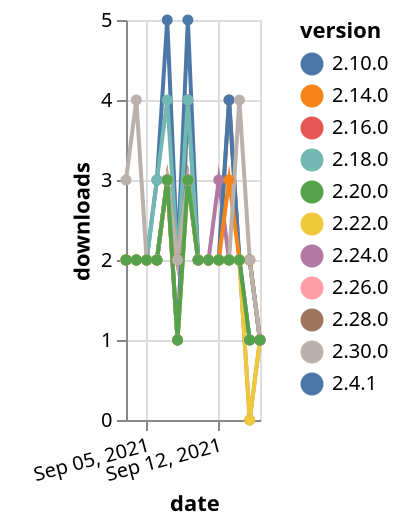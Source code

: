 {"$schema": "https://vega.github.io/schema/vega-lite/v5.json", "description": "A simple bar chart with embedded data.", "data": {"values": [{"date": "2021-09-03", "total": 673, "delta": 2, "version": "2.28.0"}, {"date": "2021-09-04", "total": 675, "delta": 2, "version": "2.28.0"}, {"date": "2021-09-05", "total": 677, "delta": 2, "version": "2.28.0"}, {"date": "2021-09-06", "total": 679, "delta": 2, "version": "2.28.0"}, {"date": "2021-09-07", "total": 682, "delta": 3, "version": "2.28.0"}, {"date": "2021-09-08", "total": 684, "delta": 2, "version": "2.28.0"}, {"date": "2021-09-09", "total": 687, "delta": 3, "version": "2.28.0"}, {"date": "2021-09-10", "total": 689, "delta": 2, "version": "2.28.0"}, {"date": "2021-09-11", "total": 691, "delta": 2, "version": "2.28.0"}, {"date": "2021-09-12", "total": 693, "delta": 2, "version": "2.28.0"}, {"date": "2021-09-13", "total": 697, "delta": 4, "version": "2.28.0"}, {"date": "2021-09-14", "total": 699, "delta": 2, "version": "2.28.0"}, {"date": "2021-09-15", "total": 701, "delta": 2, "version": "2.28.0"}, {"date": "2021-09-16", "total": 702, "delta": 1, "version": "2.28.0"}, {"date": "2021-09-03", "total": 2608, "delta": 2, "version": "2.16.0"}, {"date": "2021-09-04", "total": 2610, "delta": 2, "version": "2.16.0"}, {"date": "2021-09-05", "total": 2612, "delta": 2, "version": "2.16.0"}, {"date": "2021-09-06", "total": 2614, "delta": 2, "version": "2.16.0"}, {"date": "2021-09-07", "total": 2617, "delta": 3, "version": "2.16.0"}, {"date": "2021-09-08", "total": 2619, "delta": 2, "version": "2.16.0"}, {"date": "2021-09-09", "total": 2622, "delta": 3, "version": "2.16.0"}, {"date": "2021-09-10", "total": 2624, "delta": 2, "version": "2.16.0"}, {"date": "2021-09-11", "total": 2626, "delta": 2, "version": "2.16.0"}, {"date": "2021-09-12", "total": 2628, "delta": 2, "version": "2.16.0"}, {"date": "2021-09-13", "total": 2630, "delta": 2, "version": "2.16.0"}, {"date": "2021-09-14", "total": 2632, "delta": 2, "version": "2.16.0"}, {"date": "2021-09-15", "total": 2634, "delta": 2, "version": "2.16.0"}, {"date": "2021-09-16", "total": 2635, "delta": 1, "version": "2.16.0"}, {"date": "2021-09-03", "total": 1020, "delta": 2, "version": "2.26.0"}, {"date": "2021-09-04", "total": 1022, "delta": 2, "version": "2.26.0"}, {"date": "2021-09-05", "total": 1024, "delta": 2, "version": "2.26.0"}, {"date": "2021-09-06", "total": 1026, "delta": 2, "version": "2.26.0"}, {"date": "2021-09-07", "total": 1029, "delta": 3, "version": "2.26.0"}, {"date": "2021-09-08", "total": 1030, "delta": 1, "version": "2.26.0"}, {"date": "2021-09-09", "total": 1034, "delta": 4, "version": "2.26.0"}, {"date": "2021-09-10", "total": 1036, "delta": 2, "version": "2.26.0"}, {"date": "2021-09-11", "total": 1038, "delta": 2, "version": "2.26.0"}, {"date": "2021-09-12", "total": 1040, "delta": 2, "version": "2.26.0"}, {"date": "2021-09-13", "total": 1042, "delta": 2, "version": "2.26.0"}, {"date": "2021-09-14", "total": 1044, "delta": 2, "version": "2.26.0"}, {"date": "2021-09-15", "total": 1045, "delta": 1, "version": "2.26.0"}, {"date": "2021-09-16", "total": 1046, "delta": 1, "version": "2.26.0"}, {"date": "2021-09-03", "total": 3672, "delta": 2, "version": "2.10.0"}, {"date": "2021-09-04", "total": 3674, "delta": 2, "version": "2.10.0"}, {"date": "2021-09-05", "total": 3676, "delta": 2, "version": "2.10.0"}, {"date": "2021-09-06", "total": 3679, "delta": 3, "version": "2.10.0"}, {"date": "2021-09-07", "total": 3684, "delta": 5, "version": "2.10.0"}, {"date": "2021-09-08", "total": 3686, "delta": 2, "version": "2.10.0"}, {"date": "2021-09-09", "total": 3691, "delta": 5, "version": "2.10.0"}, {"date": "2021-09-10", "total": 3693, "delta": 2, "version": "2.10.0"}, {"date": "2021-09-11", "total": 3695, "delta": 2, "version": "2.10.0"}, {"date": "2021-09-12", "total": 3697, "delta": 2, "version": "2.10.0"}, {"date": "2021-09-13", "total": 3699, "delta": 2, "version": "2.10.0"}, {"date": "2021-09-14", "total": 3701, "delta": 2, "version": "2.10.0"}, {"date": "2021-09-15", "total": 3703, "delta": 2, "version": "2.10.0"}, {"date": "2021-09-16", "total": 3704, "delta": 1, "version": "2.10.0"}, {"date": "2021-09-03", "total": 1487, "delta": 2, "version": "2.24.0"}, {"date": "2021-09-04", "total": 1489, "delta": 2, "version": "2.24.0"}, {"date": "2021-09-05", "total": 1491, "delta": 2, "version": "2.24.0"}, {"date": "2021-09-06", "total": 1493, "delta": 2, "version": "2.24.0"}, {"date": "2021-09-07", "total": 1496, "delta": 3, "version": "2.24.0"}, {"date": "2021-09-08", "total": 1497, "delta": 1, "version": "2.24.0"}, {"date": "2021-09-09", "total": 1500, "delta": 3, "version": "2.24.0"}, {"date": "2021-09-10", "total": 1502, "delta": 2, "version": "2.24.0"}, {"date": "2021-09-11", "total": 1504, "delta": 2, "version": "2.24.0"}, {"date": "2021-09-12", "total": 1507, "delta": 3, "version": "2.24.0"}, {"date": "2021-09-13", "total": 1509, "delta": 2, "version": "2.24.0"}, {"date": "2021-09-14", "total": 1511, "delta": 2, "version": "2.24.0"}, {"date": "2021-09-15", "total": 1511, "delta": 0, "version": "2.24.0"}, {"date": "2021-09-16", "total": 1512, "delta": 1, "version": "2.24.0"}, {"date": "2021-09-03", "total": 3022, "delta": 2, "version": "2.4.1"}, {"date": "2021-09-04", "total": 3024, "delta": 2, "version": "2.4.1"}, {"date": "2021-09-05", "total": 3026, "delta": 2, "version": "2.4.1"}, {"date": "2021-09-06", "total": 3028, "delta": 2, "version": "2.4.1"}, {"date": "2021-09-07", "total": 3031, "delta": 3, "version": "2.4.1"}, {"date": "2021-09-08", "total": 3032, "delta": 1, "version": "2.4.1"}, {"date": "2021-09-09", "total": 3036, "delta": 4, "version": "2.4.1"}, {"date": "2021-09-10", "total": 3038, "delta": 2, "version": "2.4.1"}, {"date": "2021-09-11", "total": 3040, "delta": 2, "version": "2.4.1"}, {"date": "2021-09-12", "total": 3042, "delta": 2, "version": "2.4.1"}, {"date": "2021-09-13", "total": 3046, "delta": 4, "version": "2.4.1"}, {"date": "2021-09-14", "total": 3048, "delta": 2, "version": "2.4.1"}, {"date": "2021-09-15", "total": 3049, "delta": 1, "version": "2.4.1"}, {"date": "2021-09-16", "total": 3050, "delta": 1, "version": "2.4.1"}, {"date": "2021-09-03", "total": 2516, "delta": 2, "version": "2.18.0"}, {"date": "2021-09-04", "total": 2518, "delta": 2, "version": "2.18.0"}, {"date": "2021-09-05", "total": 2520, "delta": 2, "version": "2.18.0"}, {"date": "2021-09-06", "total": 2523, "delta": 3, "version": "2.18.0"}, {"date": "2021-09-07", "total": 2527, "delta": 4, "version": "2.18.0"}, {"date": "2021-09-08", "total": 2529, "delta": 2, "version": "2.18.0"}, {"date": "2021-09-09", "total": 2533, "delta": 4, "version": "2.18.0"}, {"date": "2021-09-10", "total": 2535, "delta": 2, "version": "2.18.0"}, {"date": "2021-09-11", "total": 2537, "delta": 2, "version": "2.18.0"}, {"date": "2021-09-12", "total": 2539, "delta": 2, "version": "2.18.0"}, {"date": "2021-09-13", "total": 2541, "delta": 2, "version": "2.18.0"}, {"date": "2021-09-14", "total": 2543, "delta": 2, "version": "2.18.0"}, {"date": "2021-09-15", "total": 2545, "delta": 2, "version": "2.18.0"}, {"date": "2021-09-16", "total": 2546, "delta": 1, "version": "2.18.0"}, {"date": "2021-09-03", "total": 2631, "delta": 2, "version": "2.14.0"}, {"date": "2021-09-04", "total": 2633, "delta": 2, "version": "2.14.0"}, {"date": "2021-09-05", "total": 2635, "delta": 2, "version": "2.14.0"}, {"date": "2021-09-06", "total": 2637, "delta": 2, "version": "2.14.0"}, {"date": "2021-09-07", "total": 2640, "delta": 3, "version": "2.14.0"}, {"date": "2021-09-08", "total": 2642, "delta": 2, "version": "2.14.0"}, {"date": "2021-09-09", "total": 2645, "delta": 3, "version": "2.14.0"}, {"date": "2021-09-10", "total": 2647, "delta": 2, "version": "2.14.0"}, {"date": "2021-09-11", "total": 2649, "delta": 2, "version": "2.14.0"}, {"date": "2021-09-12", "total": 2651, "delta": 2, "version": "2.14.0"}, {"date": "2021-09-13", "total": 2654, "delta": 3, "version": "2.14.0"}, {"date": "2021-09-14", "total": 2656, "delta": 2, "version": "2.14.0"}, {"date": "2021-09-15", "total": 2658, "delta": 2, "version": "2.14.0"}, {"date": "2021-09-16", "total": 2659, "delta": 1, "version": "2.14.0"}, {"date": "2021-09-03", "total": 1649, "delta": 2, "version": "2.22.0"}, {"date": "2021-09-04", "total": 1651, "delta": 2, "version": "2.22.0"}, {"date": "2021-09-05", "total": 1653, "delta": 2, "version": "2.22.0"}, {"date": "2021-09-06", "total": 1655, "delta": 2, "version": "2.22.0"}, {"date": "2021-09-07", "total": 1658, "delta": 3, "version": "2.22.0"}, {"date": "2021-09-08", "total": 1659, "delta": 1, "version": "2.22.0"}, {"date": "2021-09-09", "total": 1662, "delta": 3, "version": "2.22.0"}, {"date": "2021-09-10", "total": 1664, "delta": 2, "version": "2.22.0"}, {"date": "2021-09-11", "total": 1666, "delta": 2, "version": "2.22.0"}, {"date": "2021-09-12", "total": 1668, "delta": 2, "version": "2.22.0"}, {"date": "2021-09-13", "total": 1670, "delta": 2, "version": "2.22.0"}, {"date": "2021-09-14", "total": 1672, "delta": 2, "version": "2.22.0"}, {"date": "2021-09-15", "total": 1672, "delta": 0, "version": "2.22.0"}, {"date": "2021-09-16", "total": 1673, "delta": 1, "version": "2.22.0"}, {"date": "2021-09-03", "total": 237, "delta": 3, "version": "2.30.0"}, {"date": "2021-09-04", "total": 241, "delta": 4, "version": "2.30.0"}, {"date": "2021-09-05", "total": 243, "delta": 2, "version": "2.30.0"}, {"date": "2021-09-06", "total": 245, "delta": 2, "version": "2.30.0"}, {"date": "2021-09-07", "total": 248, "delta": 3, "version": "2.30.0"}, {"date": "2021-09-08", "total": 250, "delta": 2, "version": "2.30.0"}, {"date": "2021-09-09", "total": 253, "delta": 3, "version": "2.30.0"}, {"date": "2021-09-10", "total": 255, "delta": 2, "version": "2.30.0"}, {"date": "2021-09-11", "total": 257, "delta": 2, "version": "2.30.0"}, {"date": "2021-09-12", "total": 259, "delta": 2, "version": "2.30.0"}, {"date": "2021-09-13", "total": 261, "delta": 2, "version": "2.30.0"}, {"date": "2021-09-14", "total": 265, "delta": 4, "version": "2.30.0"}, {"date": "2021-09-15", "total": 267, "delta": 2, "version": "2.30.0"}, {"date": "2021-09-16", "total": 268, "delta": 1, "version": "2.30.0"}, {"date": "2021-09-03", "total": 2065, "delta": 2, "version": "2.20.0"}, {"date": "2021-09-04", "total": 2067, "delta": 2, "version": "2.20.0"}, {"date": "2021-09-05", "total": 2069, "delta": 2, "version": "2.20.0"}, {"date": "2021-09-06", "total": 2071, "delta": 2, "version": "2.20.0"}, {"date": "2021-09-07", "total": 2074, "delta": 3, "version": "2.20.0"}, {"date": "2021-09-08", "total": 2075, "delta": 1, "version": "2.20.0"}, {"date": "2021-09-09", "total": 2078, "delta": 3, "version": "2.20.0"}, {"date": "2021-09-10", "total": 2080, "delta": 2, "version": "2.20.0"}, {"date": "2021-09-11", "total": 2082, "delta": 2, "version": "2.20.0"}, {"date": "2021-09-12", "total": 2084, "delta": 2, "version": "2.20.0"}, {"date": "2021-09-13", "total": 2086, "delta": 2, "version": "2.20.0"}, {"date": "2021-09-14", "total": 2088, "delta": 2, "version": "2.20.0"}, {"date": "2021-09-15", "total": 2089, "delta": 1, "version": "2.20.0"}, {"date": "2021-09-16", "total": 2090, "delta": 1, "version": "2.20.0"}]}, "width": "container", "mark": {"type": "line", "point": {"filled": true}}, "encoding": {"x": {"field": "date", "type": "temporal", "timeUnit": "yearmonthdate", "title": "date", "axis": {"labelAngle": -15}}, "y": {"field": "delta", "type": "quantitative", "title": "downloads"}, "color": {"field": "version", "type": "nominal"}, "tooltip": {"field": "delta"}}}